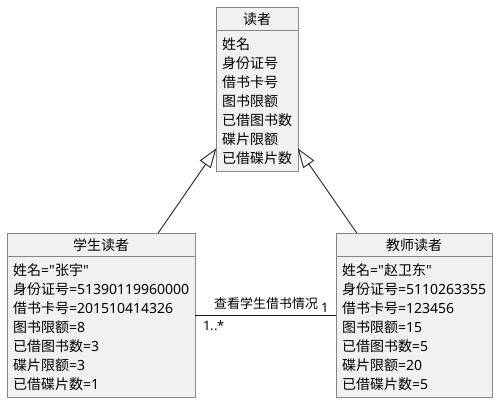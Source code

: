 @startuml
    object 读者{
        姓名
        身份证号
        借书卡号
        图书限额
        已借图书数
        碟片限额
        已借碟片数
    }
    object 学生读者{
        姓名="张宇"
        身份证号=51390119960000
        借书卡号=201510414326
        图书限额=8
        已借图书数=3
        碟片限额=3
        已借碟片数=1
    }
    object 教师读者{
        姓名="赵卫东"
        身份证号=5110263355
        借书卡号=123456
        图书限额=15
        已借图书数=5
        碟片限额=20
        已借碟片数=5
    }
    读者 <|-- 学生读者
    读者 <|-- 教师读者
    教师读者 "1"--left"1..*" 学生读者:查看学生借书情况
    @enduml